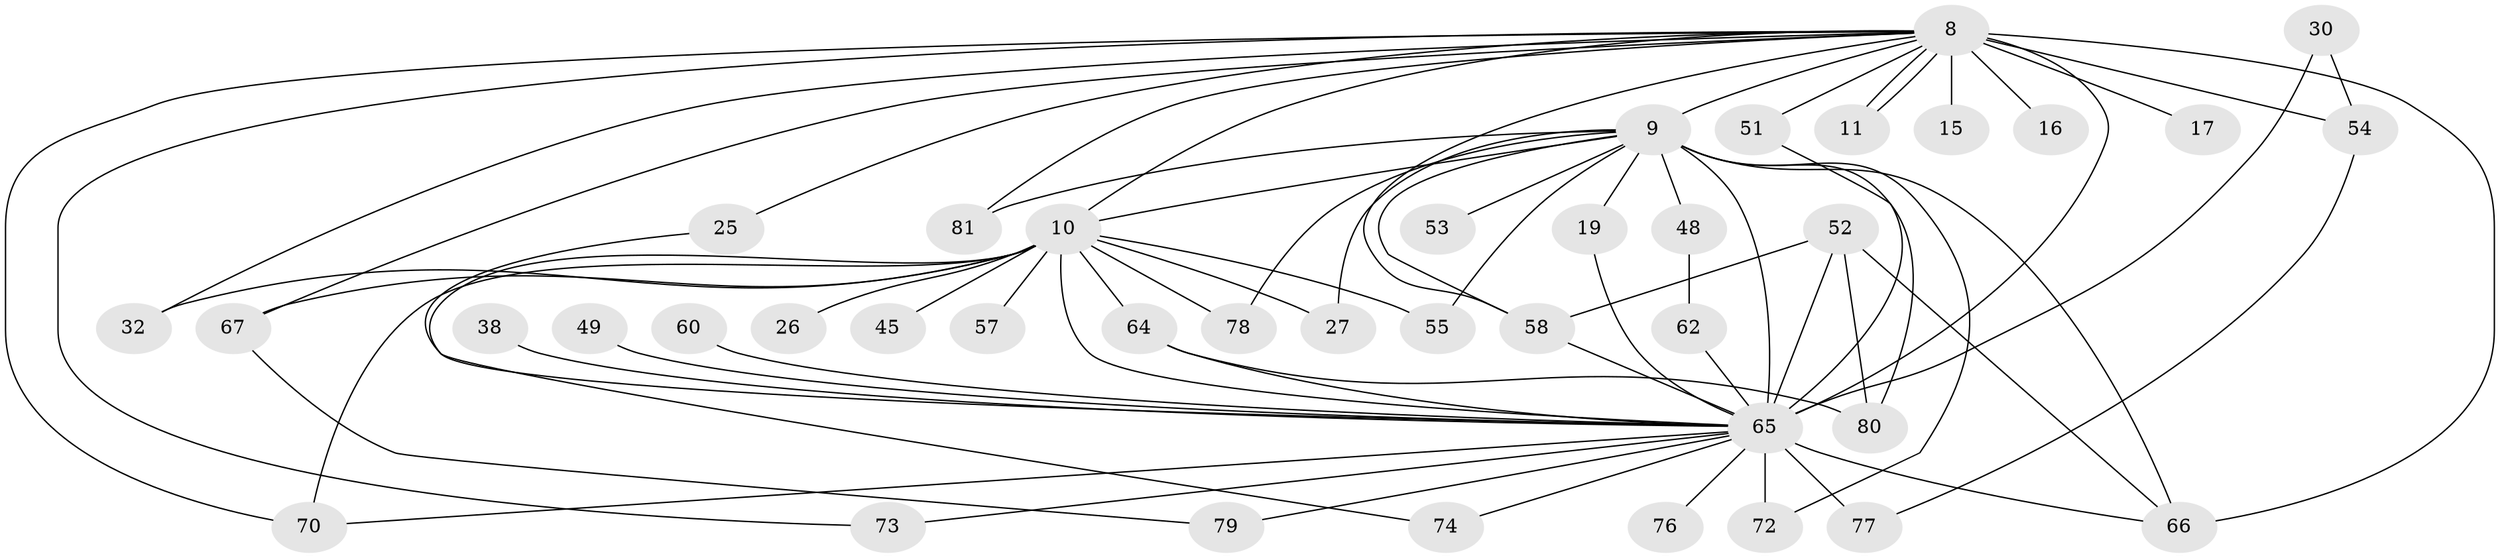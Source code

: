 // original degree distribution, {19: 0.024691358024691357, 15: 0.024691358024691357, 24: 0.012345679012345678, 17: 0.024691358024691357, 18: 0.024691358024691357, 23: 0.012345679012345678, 2: 0.5432098765432098, 7: 0.012345679012345678, 5: 0.06172839506172839, 3: 0.18518518518518517, 4: 0.07407407407407407}
// Generated by graph-tools (version 1.1) at 2025/48/03/04/25 21:48:57]
// undirected, 40 vertices, 70 edges
graph export_dot {
graph [start="1"]
  node [color=gray90,style=filled];
  8 [super="+3"];
  9 [super="+4"];
  10 [super="+7"];
  11;
  15;
  16;
  17;
  19;
  25;
  26;
  27;
  30;
  32;
  38;
  45;
  48 [super="+23"];
  49;
  51;
  52 [super="+33"];
  53;
  54 [super="+21"];
  55;
  57;
  58 [super="+39"];
  60;
  62;
  64 [super="+13+47+24"];
  65 [super="+28+41+35+59+5+6"];
  66 [super="+46+22+42+50+63"];
  67 [super="+61"];
  70 [super="+20+44+69"];
  72 [super="+71"];
  73;
  74;
  76;
  77 [super="+75+56"];
  78;
  79;
  80 [super="+37"];
  81 [super="+43"];
  8 -- 9 [weight=4];
  8 -- 10 [weight=4];
  8 -- 11;
  8 -- 11;
  8 -- 15 [weight=2];
  8 -- 16 [weight=2];
  8 -- 32;
  8 -- 54 [weight=3];
  8 -- 67 [weight=2];
  8 -- 73;
  8 -- 81 [weight=2];
  8 -- 17;
  8 -- 25;
  8 -- 51;
  8 -- 65 [weight=11];
  8 -- 58 [weight=2];
  8 -- 66 [weight=3];
  8 -- 70;
  9 -- 10 [weight=4];
  9 -- 19;
  9 -- 53 [weight=2];
  9 -- 78;
  9 -- 27;
  9 -- 48 [weight=3];
  9 -- 55;
  9 -- 81;
  9 -- 72;
  9 -- 65 [weight=10];
  9 -- 58;
  9 -- 80;
  9 -- 66;
  10 -- 26 [weight=2];
  10 -- 27;
  10 -- 32;
  10 -- 45 [weight=2];
  10 -- 57 [weight=2];
  10 -- 74;
  10 -- 78;
  10 -- 70 [weight=3];
  10 -- 55;
  10 -- 67;
  10 -- 65 [weight=9];
  10 -- 64 [weight=3];
  19 -- 65;
  25 -- 65;
  30 -- 54;
  30 -- 65;
  38 -- 65 [weight=2];
  48 -- 62;
  49 -- 65 [weight=2];
  51 -- 65;
  52 -- 66 [weight=2];
  52 -- 58;
  52 -- 80;
  52 -- 65;
  54 -- 77;
  58 -- 65 [weight=2];
  60 -- 65 [weight=2];
  62 -- 65;
  64 -- 65;
  64 -- 80;
  65 -- 79;
  65 -- 76 [weight=2];
  65 -- 66 [weight=3];
  65 -- 77 [weight=5];
  65 -- 70 [weight=2];
  65 -- 72 [weight=2];
  65 -- 73;
  65 -- 74;
  67 -- 79;
}
